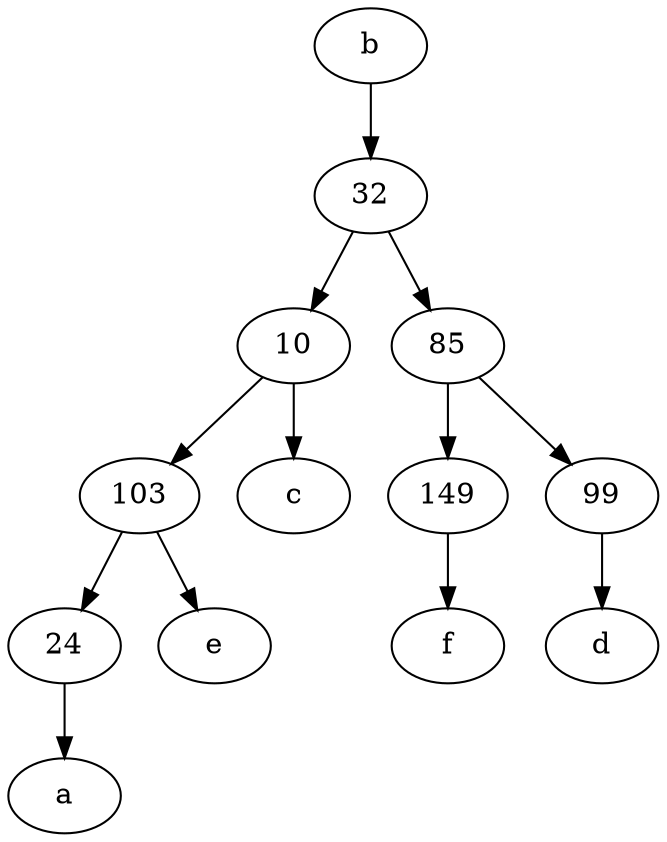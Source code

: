 digraph  {
	b [pos="50,20!"];
	149;
	103;
	24;
	10;
	99;
	85;
	32;
	10 -> 103;
	24 -> a;
	85 -> 149;
	103 -> e;
	32 -> 85;
	b -> 32;
	103 -> 24;
	149 -> f;
	10 -> c;
	85 -> 99;
	99 -> d;
	32 -> 10;

	}